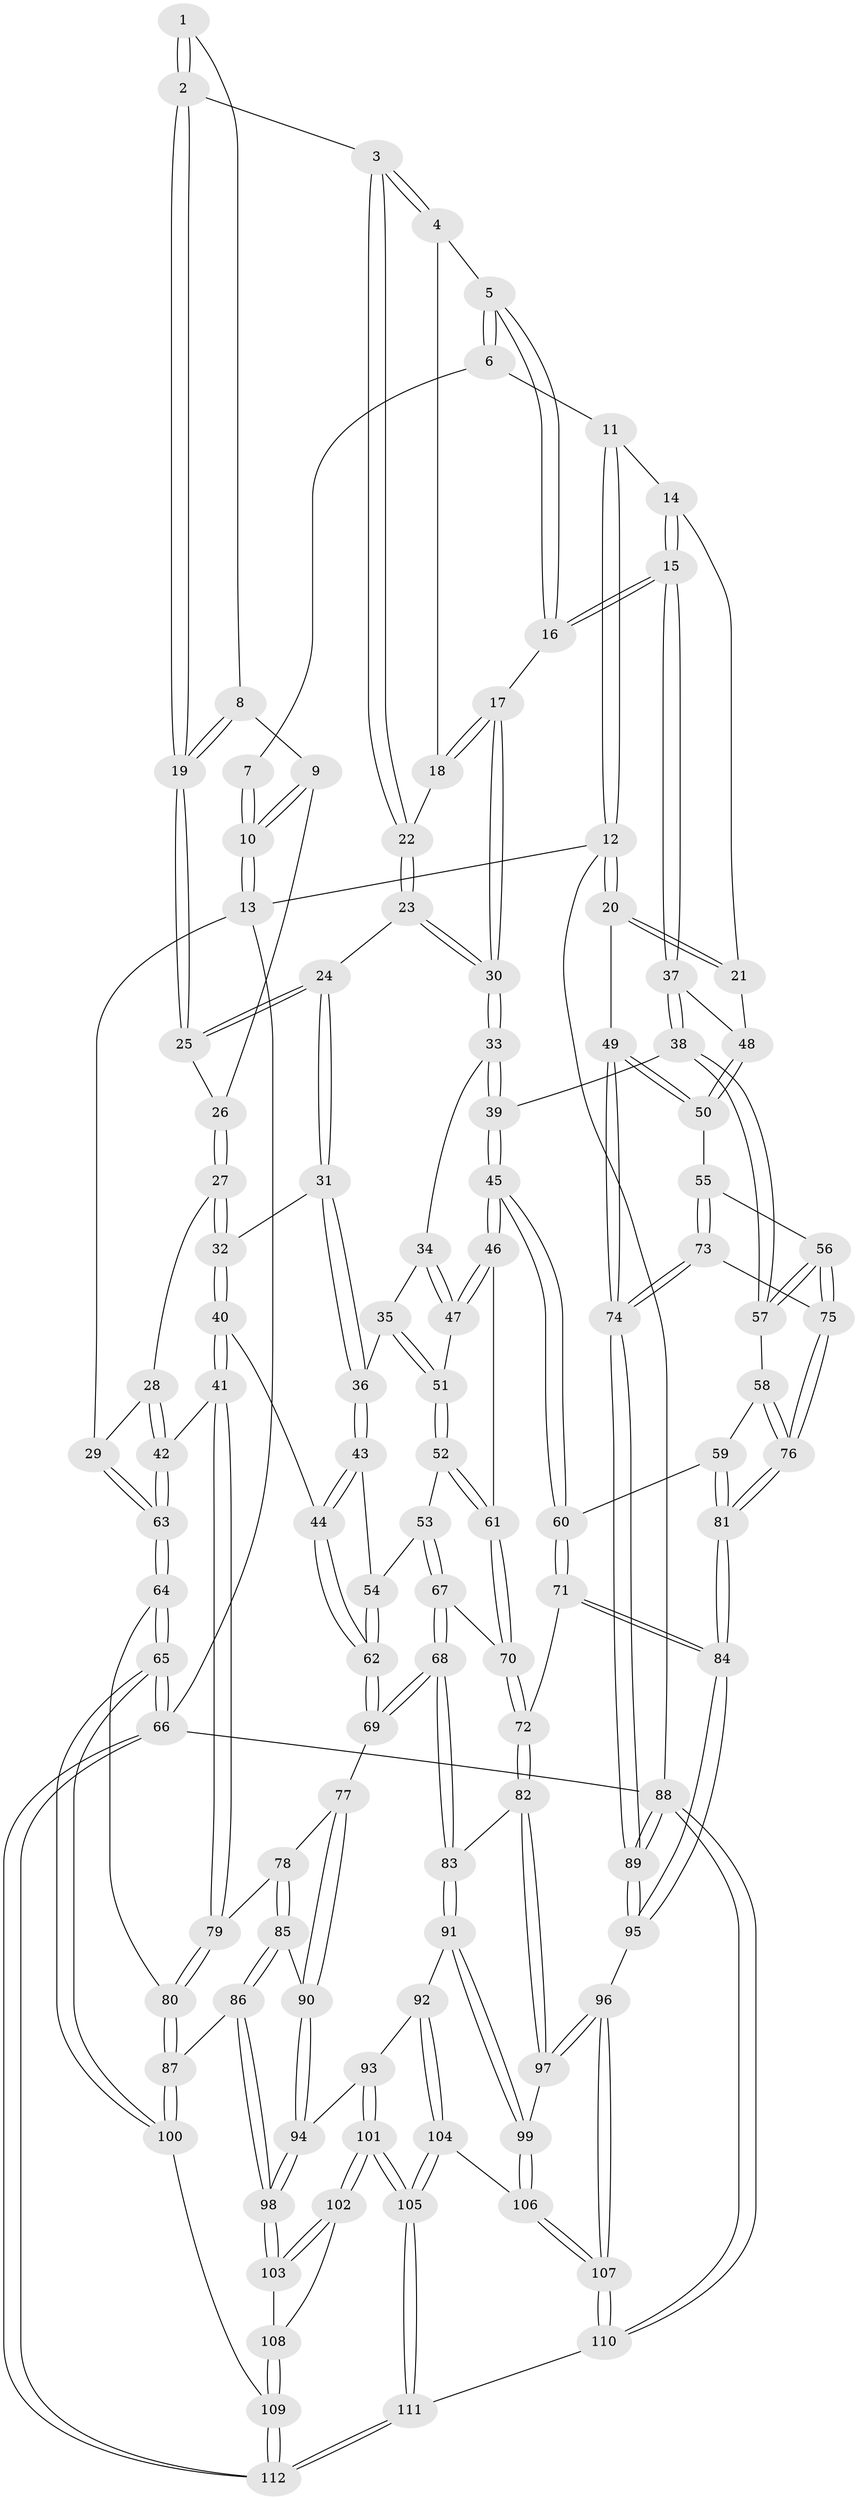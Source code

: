 // Generated by graph-tools (version 1.1) at 2025/27/03/09/25 03:27:03]
// undirected, 112 vertices, 277 edges
graph export_dot {
graph [start="1"]
  node [color=gray90,style=filled];
  1 [pos="+0.4469091696298548+0"];
  2 [pos="+0.46803167172443494+0.102082536608954"];
  3 [pos="+0.485644806120512+0.11760172726507738"];
  4 [pos="+0.5657296898122266+0.11481389191437219"];
  5 [pos="+0.6776431238884555+0.042520543928399705"];
  6 [pos="+0.7595177805130239+0"];
  7 [pos="+0.44058269638040565+0"];
  8 [pos="+0.31944393864464504+0.12558330075130789"];
  9 [pos="+0.20793492101484187+0.07982050999559838"];
  10 [pos="+0+0"];
  11 [pos="+0.858599584069708+0"];
  12 [pos="+1+0"];
  13 [pos="+0+0"];
  14 [pos="+0.8350611848708895+0.12885995524549473"];
  15 [pos="+0.7840028313679898+0.3004819393596021"];
  16 [pos="+0.7049057211253493+0.2255459429835683"];
  17 [pos="+0.6579307468770674+0.22129012809306806"];
  18 [pos="+0.6000924048412162+0.17291916270349747"];
  19 [pos="+0.3698422852628436+0.1604836722091904"];
  20 [pos="+1+0.1531020181988498"];
  21 [pos="+1+0.19965294113002538"];
  22 [pos="+0.5044582692041053+0.20615611590903551"];
  23 [pos="+0.5061392750434004+0.24576567255160603"];
  24 [pos="+0.3628422629006101+0.2223838750579674"];
  25 [pos="+0.3625953040310549+0.2204530020949964"];
  26 [pos="+0.22418596811602193+0.18323749656372207"];
  27 [pos="+0.21562668067725793+0.2682291466252561"];
  28 [pos="+0.12769944691699736+0.28102051649992277"];
  29 [pos="+0+0.12848299340648822"];
  30 [pos="+0.515634145360201+0.2654656034803025"];
  31 [pos="+0.33932635309250986+0.2911156031101202"];
  32 [pos="+0.2618185385047351+0.30934813815002177"];
  33 [pos="+0.5067090072715782+0.3287706584238392"];
  34 [pos="+0.5035603381789477+0.3321984554132024"];
  35 [pos="+0.4409618476677882+0.36786022200931734"];
  36 [pos="+0.4285329871238194+0.37017935168185895"];
  37 [pos="+0.7856648026523382+0.3042131929721954"];
  38 [pos="+0.7514275410943704+0.3567732510960585"];
  39 [pos="+0.7057509388646201+0.3760185896787557"];
  40 [pos="+0.22400373063682974+0.4784147577249862"];
  41 [pos="+0.21153807204068348+0.48318809221085024"];
  42 [pos="+0.14981869902944753+0.45464573270841996"];
  43 [pos="+0.3797506270893922+0.4445605517037209"];
  44 [pos="+0.2419993174160399+0.48214545855700514"];
  45 [pos="+0.6074306452141395+0.48911657922654844"];
  46 [pos="+0.5992077835087191+0.48947363152827833"];
  47 [pos="+0.572569178779345+0.46811406272548606"];
  48 [pos="+0.8539539333234923+0.3102533756627209"];
  49 [pos="+1+0.4502345441335514"];
  50 [pos="+0.9222909221785535+0.4180642715041929"];
  51 [pos="+0.49399226815945196+0.4561701719253408"];
  52 [pos="+0.47541386358589754+0.5126548773525471"];
  53 [pos="+0.4673145072869194+0.5187813405109208"];
  54 [pos="+0.4130366642292593+0.49736443925766144"];
  55 [pos="+0.9297268115374393+0.5122722114096152"];
  56 [pos="+0.8646642584546174+0.5398006853627074"];
  57 [pos="+0.7851182574510474+0.49651043041746684"];
  58 [pos="+0.7694754868842729+0.5192572267626537"];
  59 [pos="+0.7176052148661739+0.5677723683840279"];
  60 [pos="+0.6576851063850024+0.5730684794386697"];
  61 [pos="+0.5746045898282016+0.5089284338210154"];
  62 [pos="+0.3686793009454338+0.6219003947565233"];
  63 [pos="+0+0.4286211717613838"];
  64 [pos="+0+0.5118704729177728"];
  65 [pos="+0+0.8195697691788275"];
  66 [pos="+0+1"];
  67 [pos="+0.4770018433851294+0.5753586886992247"];
  68 [pos="+0.39729304731248666+0.6380792564304854"];
  69 [pos="+0.36934237677890114+0.6236375577389348"];
  70 [pos="+0.5301103063884713+0.5904649221967524"];
  71 [pos="+0.6277355772014694+0.6395715239243923"];
  72 [pos="+0.5671635958864255+0.6579424931730558"];
  73 [pos="+1+0.5955293541295962"];
  74 [pos="+1+0.6076961532887486"];
  75 [pos="+0.8635077230975451+0.6539172374939669"];
  76 [pos="+0.8253338800774203+0.7055730464522753"];
  77 [pos="+0.3330573299119941+0.6476238441645336"];
  78 [pos="+0.24260843919386932+0.6259654977241438"];
  79 [pos="+0.19350835640291308+0.5368958012823098"];
  80 [pos="+0.11852868546585812+0.6315733861674655"];
  81 [pos="+0.8056935480702206+0.7412969668249958"];
  82 [pos="+0.5526181706433062+0.6801181059185452"];
  83 [pos="+0.4227968412868444+0.6800849427398523"];
  84 [pos="+0.7941185039077819+0.788926002932331"];
  85 [pos="+0.23059544626497644+0.6979609140662182"];
  86 [pos="+0.17453096103602797+0.7706171650545808"];
  87 [pos="+0.13731098667325828+0.7637001318972176"];
  88 [pos="+1+1"];
  89 [pos="+1+1"];
  90 [pos="+0.32372264725499506+0.6603314237084815"];
  91 [pos="+0.41996001959046475+0.7015360173927645"];
  92 [pos="+0.38754342545647086+0.7849283150309458"];
  93 [pos="+0.33120413734293125+0.7889285740553097"];
  94 [pos="+0.30362744430696126+0.7790192845033709"];
  95 [pos="+0.7957596741675986+0.8068498913392597"];
  96 [pos="+0.7533322188173519+0.8383527490051956"];
  97 [pos="+0.5640918381624388+0.7841653397343299"];
  98 [pos="+0.19830404923952252+0.785381690724253"];
  99 [pos="+0.5425475711408229+0.7984828589832889"];
  100 [pos="+0.12234109833501945+0.7722334597422386"];
  101 [pos="+0.3159116292420019+0.9685071256812833"];
  102 [pos="+0.2825036636830903+0.9376729539750472"];
  103 [pos="+0.22315628294281892+0.8595129788268918"];
  104 [pos="+0.4538919804770937+0.8582176615604461"];
  105 [pos="+0.3477603864205263+1"];
  106 [pos="+0.48872335822153024+0.8537799734386373"];
  107 [pos="+0.6507979681289607+1"];
  108 [pos="+0.158949442320861+0.9439635257766066"];
  109 [pos="+0.10383863103358017+0.9808611344329674"];
  110 [pos="+0.6310537462724374+1"];
  111 [pos="+0.3521565333387092+1"];
  112 [pos="+0+1"];
  1 -- 2;
  1 -- 2;
  1 -- 8;
  2 -- 3;
  2 -- 19;
  2 -- 19;
  3 -- 4;
  3 -- 4;
  3 -- 22;
  3 -- 22;
  4 -- 5;
  4 -- 18;
  5 -- 6;
  5 -- 6;
  5 -- 16;
  5 -- 16;
  6 -- 7;
  6 -- 11;
  7 -- 10;
  7 -- 10;
  8 -- 9;
  8 -- 19;
  8 -- 19;
  9 -- 10;
  9 -- 10;
  9 -- 26;
  10 -- 13;
  10 -- 13;
  11 -- 12;
  11 -- 12;
  11 -- 14;
  12 -- 13;
  12 -- 20;
  12 -- 20;
  12 -- 88;
  13 -- 29;
  13 -- 66;
  14 -- 15;
  14 -- 15;
  14 -- 21;
  15 -- 16;
  15 -- 16;
  15 -- 37;
  15 -- 37;
  16 -- 17;
  17 -- 18;
  17 -- 18;
  17 -- 30;
  17 -- 30;
  18 -- 22;
  19 -- 25;
  19 -- 25;
  20 -- 21;
  20 -- 21;
  20 -- 49;
  21 -- 48;
  22 -- 23;
  22 -- 23;
  23 -- 24;
  23 -- 30;
  23 -- 30;
  24 -- 25;
  24 -- 25;
  24 -- 31;
  24 -- 31;
  25 -- 26;
  26 -- 27;
  26 -- 27;
  27 -- 28;
  27 -- 32;
  27 -- 32;
  28 -- 29;
  28 -- 42;
  28 -- 42;
  29 -- 63;
  29 -- 63;
  30 -- 33;
  30 -- 33;
  31 -- 32;
  31 -- 36;
  31 -- 36;
  32 -- 40;
  32 -- 40;
  33 -- 34;
  33 -- 39;
  33 -- 39;
  34 -- 35;
  34 -- 47;
  34 -- 47;
  35 -- 36;
  35 -- 51;
  35 -- 51;
  36 -- 43;
  36 -- 43;
  37 -- 38;
  37 -- 38;
  37 -- 48;
  38 -- 39;
  38 -- 57;
  38 -- 57;
  39 -- 45;
  39 -- 45;
  40 -- 41;
  40 -- 41;
  40 -- 44;
  41 -- 42;
  41 -- 79;
  41 -- 79;
  42 -- 63;
  42 -- 63;
  43 -- 44;
  43 -- 44;
  43 -- 54;
  44 -- 62;
  44 -- 62;
  45 -- 46;
  45 -- 46;
  45 -- 60;
  45 -- 60;
  46 -- 47;
  46 -- 47;
  46 -- 61;
  47 -- 51;
  48 -- 50;
  48 -- 50;
  49 -- 50;
  49 -- 50;
  49 -- 74;
  49 -- 74;
  50 -- 55;
  51 -- 52;
  51 -- 52;
  52 -- 53;
  52 -- 61;
  52 -- 61;
  53 -- 54;
  53 -- 67;
  53 -- 67;
  54 -- 62;
  54 -- 62;
  55 -- 56;
  55 -- 73;
  55 -- 73;
  56 -- 57;
  56 -- 57;
  56 -- 75;
  56 -- 75;
  57 -- 58;
  58 -- 59;
  58 -- 76;
  58 -- 76;
  59 -- 60;
  59 -- 81;
  59 -- 81;
  60 -- 71;
  60 -- 71;
  61 -- 70;
  61 -- 70;
  62 -- 69;
  62 -- 69;
  63 -- 64;
  63 -- 64;
  64 -- 65;
  64 -- 65;
  64 -- 80;
  65 -- 66;
  65 -- 66;
  65 -- 100;
  65 -- 100;
  66 -- 112;
  66 -- 112;
  66 -- 88;
  67 -- 68;
  67 -- 68;
  67 -- 70;
  68 -- 69;
  68 -- 69;
  68 -- 83;
  68 -- 83;
  69 -- 77;
  70 -- 72;
  70 -- 72;
  71 -- 72;
  71 -- 84;
  71 -- 84;
  72 -- 82;
  72 -- 82;
  73 -- 74;
  73 -- 74;
  73 -- 75;
  74 -- 89;
  74 -- 89;
  75 -- 76;
  75 -- 76;
  76 -- 81;
  76 -- 81;
  77 -- 78;
  77 -- 90;
  77 -- 90;
  78 -- 79;
  78 -- 85;
  78 -- 85;
  79 -- 80;
  79 -- 80;
  80 -- 87;
  80 -- 87;
  81 -- 84;
  81 -- 84;
  82 -- 83;
  82 -- 97;
  82 -- 97;
  83 -- 91;
  83 -- 91;
  84 -- 95;
  84 -- 95;
  85 -- 86;
  85 -- 86;
  85 -- 90;
  86 -- 87;
  86 -- 98;
  86 -- 98;
  87 -- 100;
  87 -- 100;
  88 -- 89;
  88 -- 89;
  88 -- 110;
  88 -- 110;
  89 -- 95;
  89 -- 95;
  90 -- 94;
  90 -- 94;
  91 -- 92;
  91 -- 99;
  91 -- 99;
  92 -- 93;
  92 -- 104;
  92 -- 104;
  93 -- 94;
  93 -- 101;
  93 -- 101;
  94 -- 98;
  94 -- 98;
  95 -- 96;
  96 -- 97;
  96 -- 97;
  96 -- 107;
  96 -- 107;
  97 -- 99;
  98 -- 103;
  98 -- 103;
  99 -- 106;
  99 -- 106;
  100 -- 109;
  101 -- 102;
  101 -- 102;
  101 -- 105;
  101 -- 105;
  102 -- 103;
  102 -- 103;
  102 -- 108;
  103 -- 108;
  104 -- 105;
  104 -- 105;
  104 -- 106;
  105 -- 111;
  105 -- 111;
  106 -- 107;
  106 -- 107;
  107 -- 110;
  107 -- 110;
  108 -- 109;
  108 -- 109;
  109 -- 112;
  109 -- 112;
  110 -- 111;
  111 -- 112;
  111 -- 112;
}
